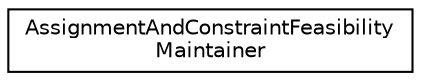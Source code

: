 digraph "Graphical Class Hierarchy"
{
 // LATEX_PDF_SIZE
  edge [fontname="Helvetica",fontsize="10",labelfontname="Helvetica",labelfontsize="10"];
  node [fontname="Helvetica",fontsize="10",shape=record];
  rankdir="LR";
  Node0 [label="AssignmentAndConstraintFeasibility\lMaintainer",height=0.2,width=0.4,color="black", fillcolor="white", style="filled",URL="$classoperations__research_1_1bop_1_1_assignment_and_constraint_feasibility_maintainer.html",tooltip=" "];
}
